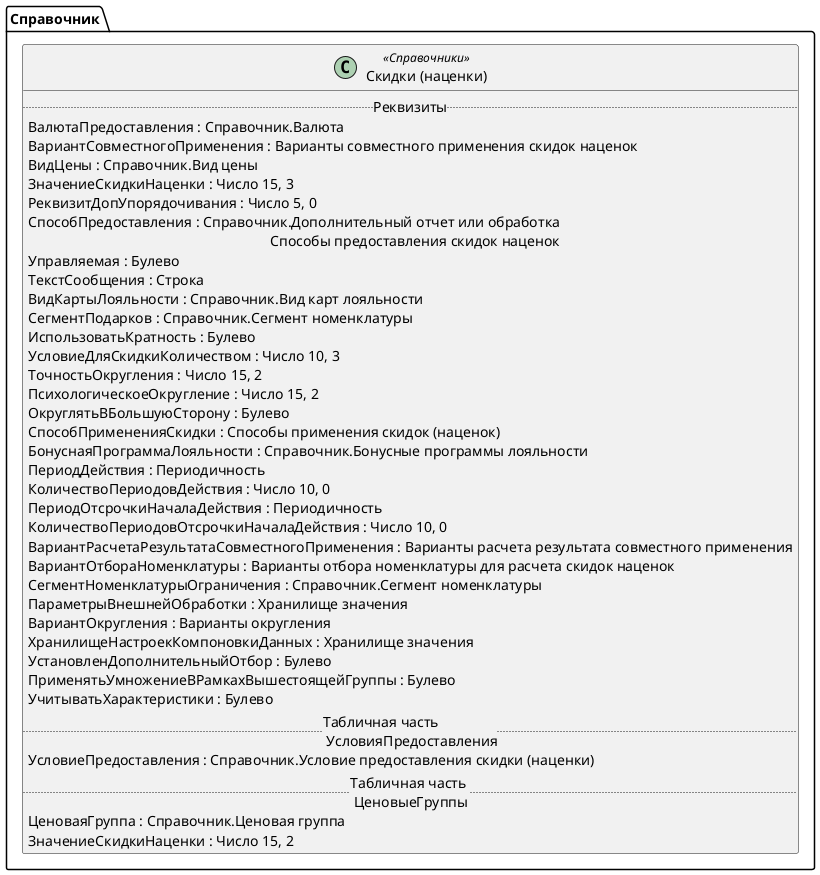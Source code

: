 ﻿@startuml СкидкиНаценки
'!include templates.wsd
'..\include templates.wsd
class Справочник.СкидкиНаценки as "Скидки (наценки)" <<Справочники>>
{
..Реквизиты..
ВалютаПредоставления : Справочник.Валюта
ВариантСовместногоПрименения : Варианты совместного применения скидок наценок
ВидЦены : Справочник.Вид цены
ЗначениеСкидкиНаценки : Число 15, 3
РеквизитДопУпорядочивания : Число 5, 0
СпособПредоставления : Справочник.Дополнительный отчет или обработка\rСпособы предоставления скидок наценок
Управляемая : Булево
ТекстСообщения : Строка
ВидКартыЛояльности : Справочник.Вид карт лояльности
СегментПодарков : Справочник.Сегмент номенклатуры
ИспользоватьКратность : Булево
УсловиеДляСкидкиКоличеством : Число 10, 3
ТочностьОкругления : Число 15, 2
ПсихологическоеОкругление : Число 15, 2
ОкруглятьВБольшуюСторону : Булево
СпособПримененияСкидки : Способы применения скидок (наценок)
БонуснаяПрограммаЛояльности : Справочник.Бонусные программы лояльности
ПериодДействия : Периодичность
КоличествоПериодовДействия : Число 10, 0
ПериодОтсрочкиНачалаДействия : Периодичность
КоличествоПериодовОтсрочкиНачалаДействия : Число 10, 0
ВариантРасчетаРезультатаСовместногоПрименения : Варианты расчета результата совместного применения
ВариантОтбораНоменклатуры : Варианты отбора номенклатуры для расчета скидок наценок
СегментНоменклатурыОграничения : Справочник.Сегмент номенклатуры
ПараметрыВнешнейОбработки : Хранилище значения
ВариантОкругления : Варианты округления
ХранилищеНастроекКомпоновкиДанных : Хранилище значения
УстановленДополнительныйОтбор : Булево
ПрименятьУмножениеВРамкахВышестоящейГруппы : Булево
УчитыватьХарактеристики : Булево
..Табличная часть \n УсловияПредоставления..
УсловиеПредоставления : Справочник.Условие предоставления скидки (наценки)
..Табличная часть \n ЦеновыеГруппы..
ЦеноваяГруппа : Справочник.Ценовая группа
ЗначениеСкидкиНаценки : Число 15, 2
}
@enduml
